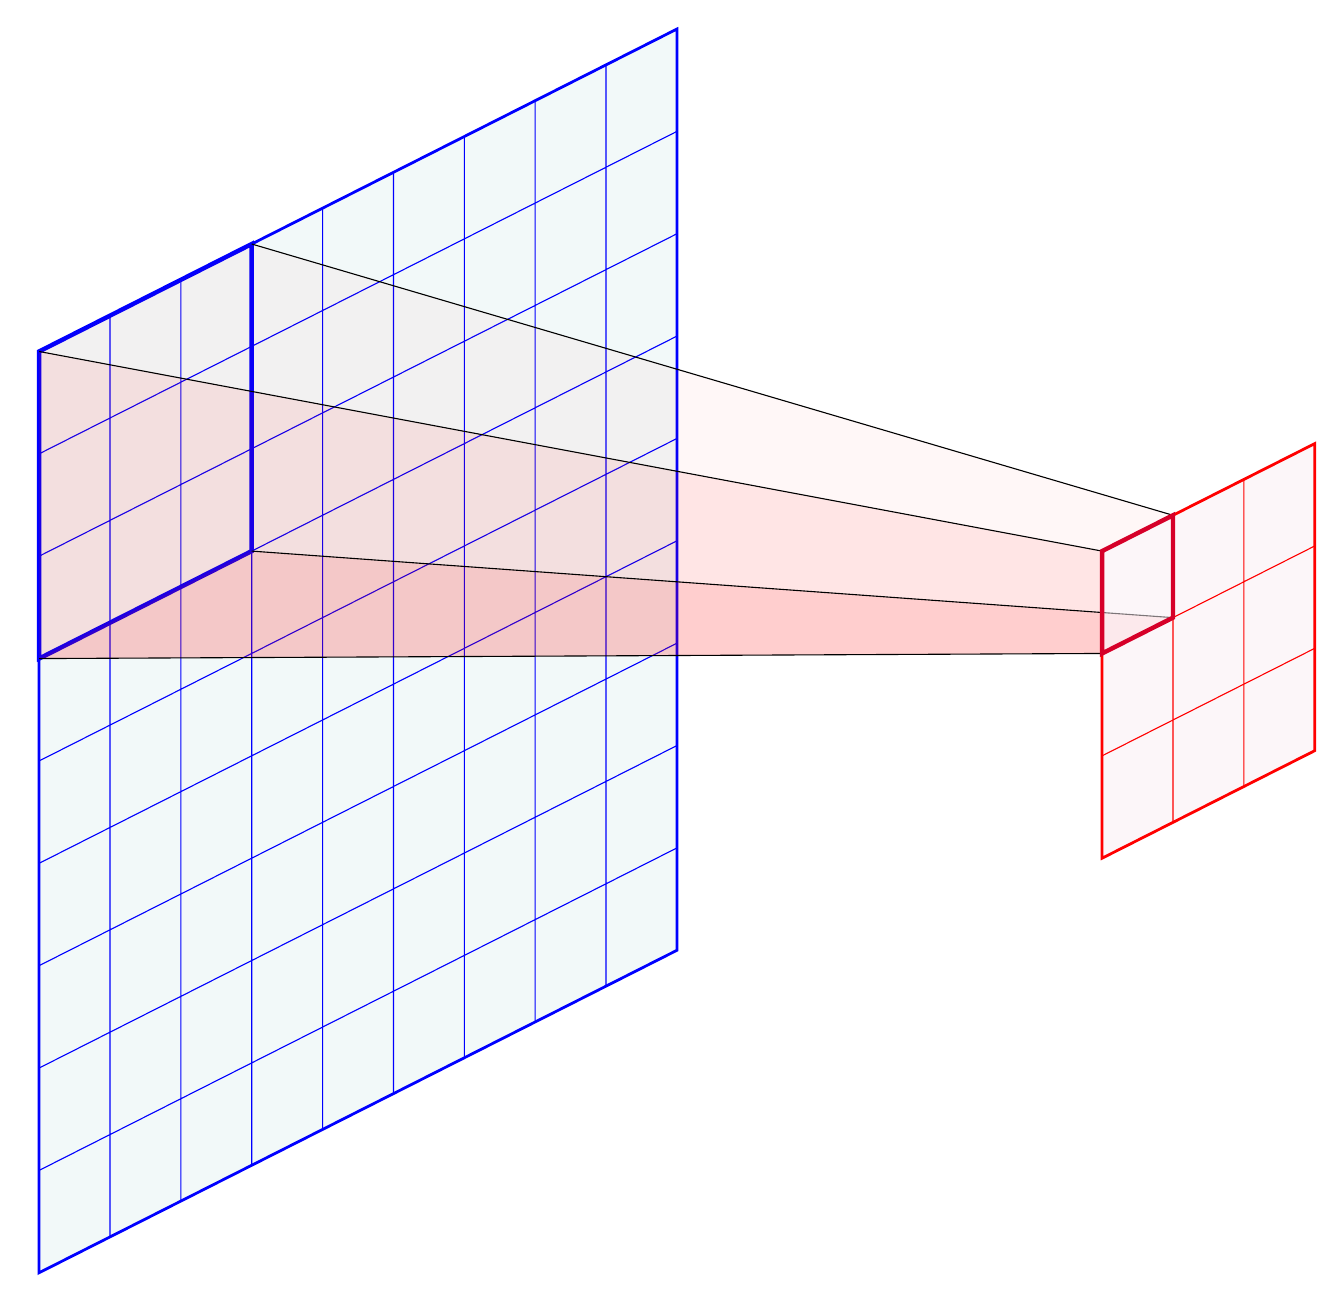 % Picture by Kroum Tzanev
\tikzset{
  pics/grid matrix/.style ={
    code = {
      \foreach[count=\i from 0] \l in {#1}
          \xdef\n{\i}; % \n va contenir le nombre de lignes
      \fill (0,0) rectangle (\n,\n); % rempli le fond
      \draw[draw grid/.try] (0,0) grid (\n,\n); % dessine la grille
      \draw[line width=1pt] (0,0) rectangle (\n,\n); % dessine la bord extérieur
      \foreach[count=\j] \l in {#1}
        \foreach[count=\i] \e in \l{
          % on place les nombres à l'intérieur de la grille
          \path ({\i-.5},{\n+.5-\j}) node[transform shape,M\i\j/.try] (-M\i\j){\e};
        }
    }
  },
  grid color/.style={
  	draw grid/.style=#1
  }
}

  \begin{tikzpicture}[yscale=1.3,xscale=.9,yslant=.35,nodes={font=\bfseries\sffamily\huge},z={([yslant=-.35]1,0)}]
    \def\xK{0}
    \def\yK{6}
    \def\zK{4}
    \def\zS{12}\pgfmathsetmacro\zKS{\zS-\zK}
    \path (0,0,0)
      pic[
        fill=blue!50!green!5,
        grid color=blue,
        draw=blue,
        transform shape
      ] (I)
      {
        grid matrix=
        {
          {, , , , , , , ,},
          {, , , , , , , ,},
          {, , , , , , , ,},
          {, , , , , , , ,},
          {, , , , , , , ,},
          {, , , , , , , ,},
          {, , , , , , , ,},
          {, , , , , , , ,},
          {, , , , , , , ,},
        }
      }
    ;
    \draw[blue, ultra thick] (\xK,\yK,0) rectangle ++(3,3,0);
    % la connexion I -> K
   \fill[opacity=.1,red] (\xK,\yK,0) -- (3,5,\zS) -- ++(1,0,0) -- (\xK+3,\yK,0);
    \fill[opacity=.1,red] (\xK,\yK,0) -- (3,5,\zS) -- ++(0,1,0) -- (\xK,\yK+3,0);           \fill[opacity=.03,red] (\xK,\yK+3,0) -- (3,6,\zS) -- ++(1,0,0) -- (\xK+3,\yK+3,0);
 % 
%     \fill[opacity=.1,blue] (\xK,\yK,\zK) -- ++(1,1,\zKS) -- ++(1,0,0) -- ++(1,-1,-\zKS);
%     \fill[opacity=.1,blue] (\xK,\yK,\zK) -- ++(1,1,\zKS) -- ++(0,1,0) -- ++(-1,1,-\zKS);
%     \fill[opacity=.03,blue] (\xK,\yK+3,\zK) -- ++(1,-1,\zKS) -- ++(1,0,0) -- ++(1,1,-\zKS) ;

    \draw (\xK,\yK,0) -- (3,5,\zS);
    \draw (\xK,\yK+3,0) -- (3,6,\zS);
    \draw (\xK+3,\yK,0) -- (4,5,\zS);
    \draw (\xK+3,\yK+3,0) -- (4,6,\zS);



    \path (3,3,\zS)
      pic[
        grid color=red,
        draw=red,
        fill=red!70!blue!7,
        fill opacity=.5,
        text opacity=1,
        transform shape
      ] (K)
      {
        grid matrix=
        {
          {, , },
          {, , },
          {, , },
        }
      }
    ;

    \draw[red!84!blue, ultra thick] (3,5,\zS) rectangle ++(1,1,0);


  \end{tikzpicture}






